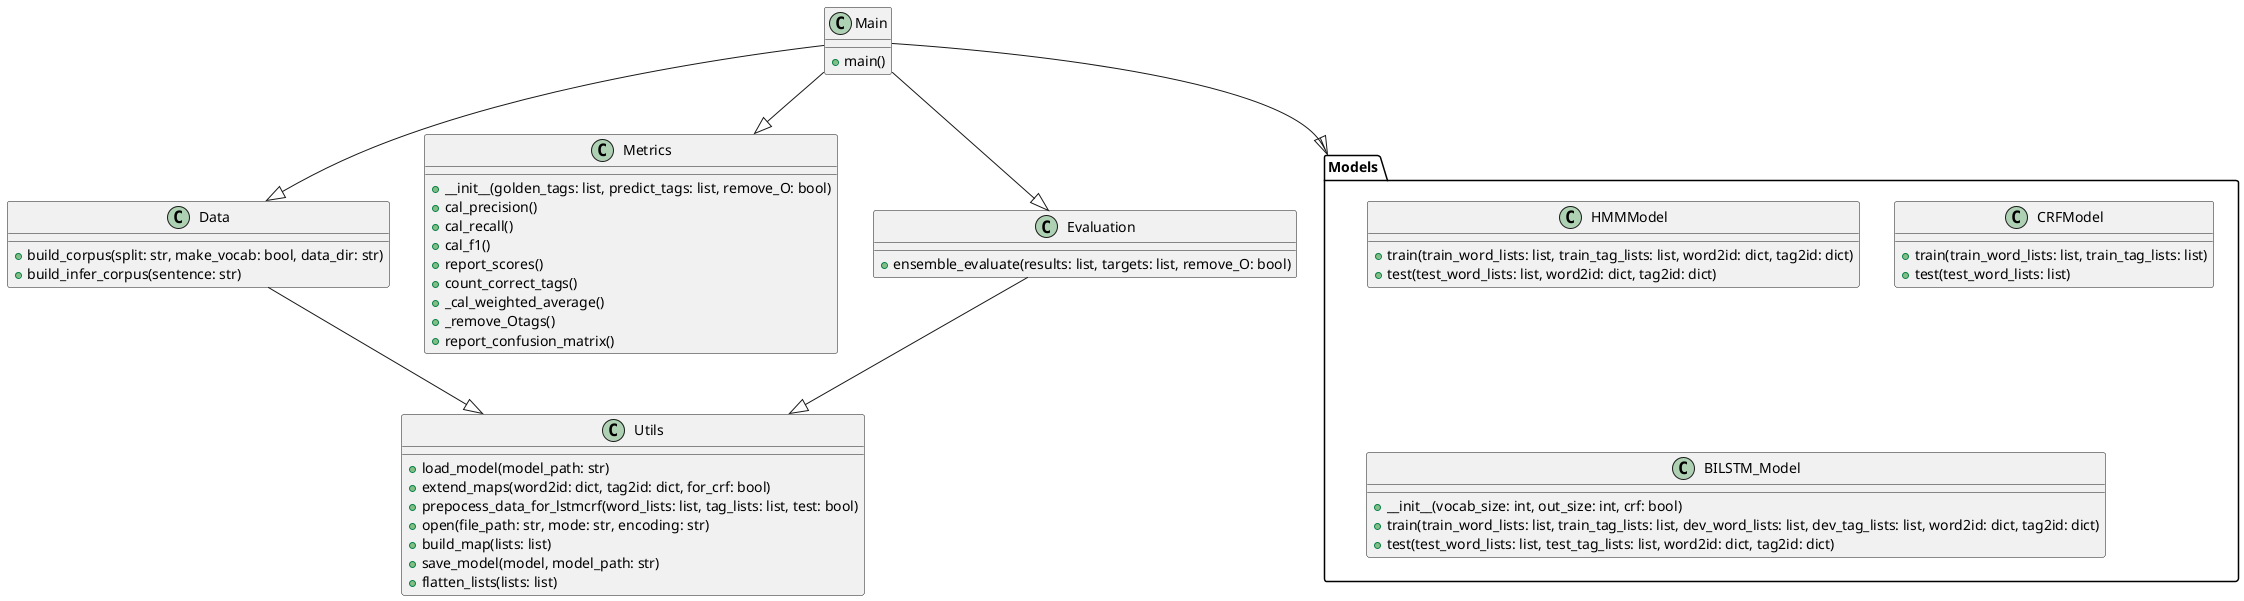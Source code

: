 @startuml struct3

class Utils {
  + load_model(model_path: str)
  + extend_maps(word2id: dict, tag2id: dict, for_crf: bool)
  + prepocess_data_for_lstmcrf(word_lists: list, tag_lists: list, test: bool)
  + open(file_path: str, mode: str, encoding: str)
  + build_map(lists: list)
  + save_model(model, model_path: str)
  + flatten_lists(lists: list)
}

class Data {
  + build_corpus(split: str, make_vocab: bool, data_dir: str)
  + build_infer_corpus(sentence: str)
}

class Metrics {
  + __init__(golden_tags: list, predict_tags: list, remove_O: bool)
  + cal_precision()
  + cal_recall()
  + cal_f1()
  + report_scores()
  + count_correct_tags()
  + _cal_weighted_average()
  + _remove_Otags()
  + report_confusion_matrix()
}

package Models {
  class HMMModel {
    + train(train_word_lists: list, train_tag_lists: list, word2id: dict, tag2id: dict)
    + test(test_word_lists: list, word2id: dict, tag2id: dict)
  }

  class CRFModel {
    + train(train_word_lists: list, train_tag_lists: list)
    + test(test_word_lists: list)
  }

  class BILSTM_Model {
    + __init__(vocab_size: int, out_size: int, crf: bool)
    + train(train_word_lists: list, train_tag_lists: list, dev_word_lists: list, dev_tag_lists: list, word2id: dict, tag2id: dict)
    + test(test_word_lists: list, test_tag_lists: list, word2id: dict, tag2id: dict)
  }
}

class Evaluation {
  + ensemble_evaluate(results: list, targets: list, remove_O: bool)
}

class Main {
  + main()
}

Main --|> Data
Main --|> Metrics
Main --|> Models
Main --|> Evaluation

Data --|> Utils
Evaluation --|> Utils

@enduml
